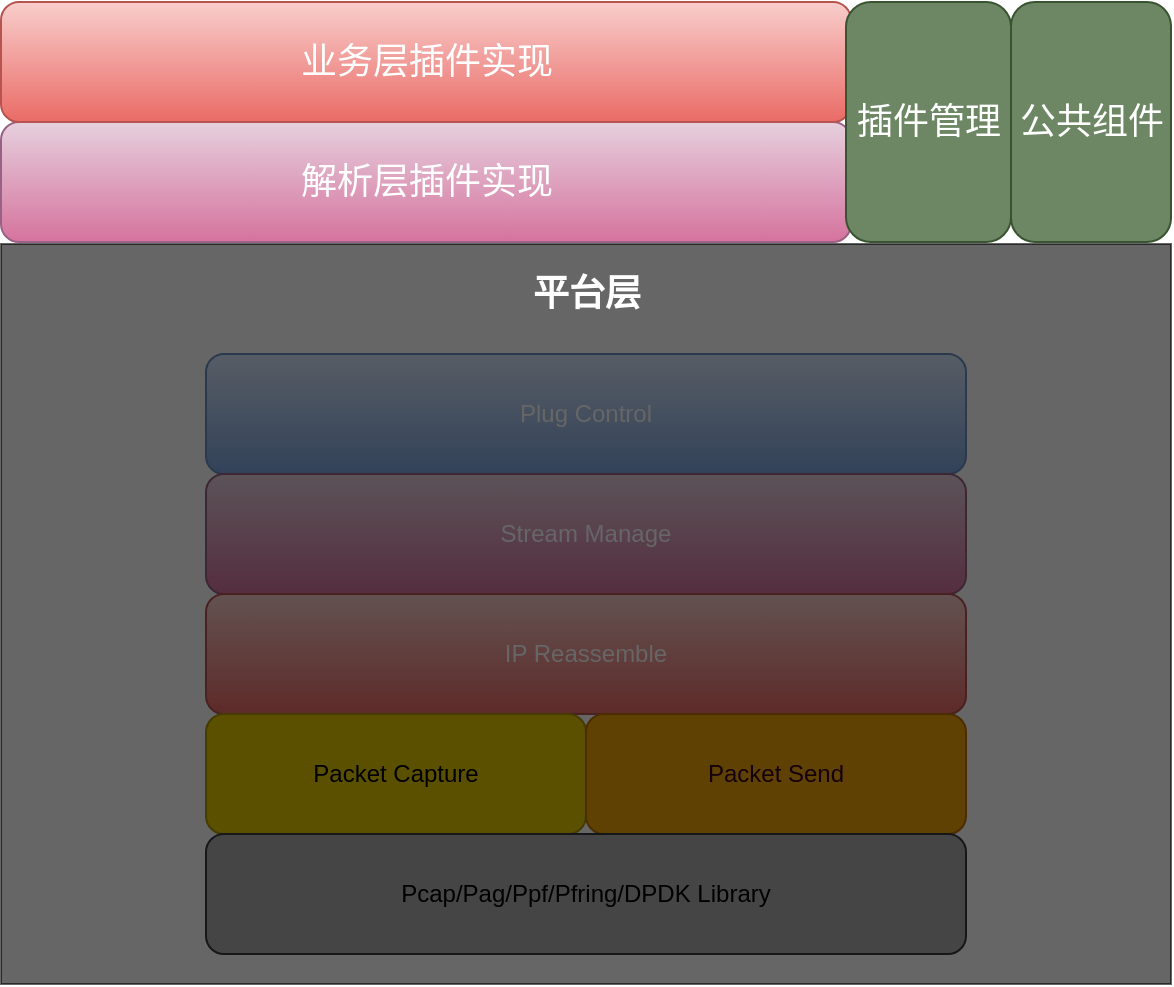 <mxfile version="14.6.11" type="github">
  <diagram id="euWnB4dTJNd61s4yswDy" name="Page-1">
    <mxGraphModel dx="1038" dy="553" grid="1" gridSize="10" guides="1" tooltips="1" connect="1" arrows="1" fold="1" page="1" pageScale="1" pageWidth="827" pageHeight="1169" math="0" shadow="0">
      <root>
        <mxCell id="0" />
        <mxCell id="1" parent="0" />
        <mxCell id="dXHfZ_SxLVNhI_nAk0L0-5" value="&lt;font color=&quot;#ffffff&quot;&gt;Plug Control&lt;/font&gt;" style="rounded=1;whiteSpace=wrap;html=1;fillColor=#dae8fc;strokeColor=#6c8ebf;gradientColor=#7ea6e0;" parent="1" vertex="1">
          <mxGeometry x="210" y="315" width="380" height="60" as="geometry" />
        </mxCell>
        <mxCell id="dXHfZ_SxLVNhI_nAk0L0-6" value="&lt;font color=&quot;#ffffff&quot;&gt;Stream Manage&lt;/font&gt;" style="rounded=1;whiteSpace=wrap;html=1;fillColor=#e6d0de;strokeColor=#996185;gradientColor=#d5739d;" parent="1" vertex="1">
          <mxGeometry x="210" y="375" width="380" height="60" as="geometry" />
        </mxCell>
        <mxCell id="dXHfZ_SxLVNhI_nAk0L0-7" value="&lt;font color=&quot;#ffffff&quot;&gt;IP Reassemble&lt;/font&gt;" style="rounded=1;whiteSpace=wrap;html=1;fillColor=#f8cecc;strokeColor=#b85450;gradientColor=#ea6b66;" parent="1" vertex="1">
          <mxGeometry x="210" y="435" width="380" height="60" as="geometry" />
        </mxCell>
        <mxCell id="dXHfZ_SxLVNhI_nAk0L0-8" value="Packet Capture" style="rounded=1;whiteSpace=wrap;html=1;fillColor=#e3c800;strokeColor=#B09500;fontColor=#000000;" parent="1" vertex="1">
          <mxGeometry x="210" y="495" width="190" height="60" as="geometry" />
        </mxCell>
        <mxCell id="dXHfZ_SxLVNhI_nAk0L0-10" value="&lt;font color=&quot;#33001a&quot;&gt;Packet Send&lt;/font&gt;" style="rounded=1;whiteSpace=wrap;html=1;fillColor=#f0a30a;strokeColor=#BD7000;fontColor=#000000;" parent="1" vertex="1">
          <mxGeometry x="400" y="495" width="190" height="60" as="geometry" />
        </mxCell>
        <mxCell id="dXHfZ_SxLVNhI_nAk0L0-11" value="&lt;font color=&quot;#000000&quot;&gt;Pcap/Pag/Ppf/Pfring/DPDK Library&lt;/font&gt;" style="rounded=1;whiteSpace=wrap;html=1;strokeColor=#36393d;fillColor=#ADADAD;" parent="1" vertex="1">
          <mxGeometry x="210" y="555" width="380" height="60" as="geometry" />
        </mxCell>
        <mxCell id="0rOJCz70GYUaVWOWG3Ax-2" value="" style="rounded=0;whiteSpace=wrap;html=1;opacity=60;fillColor=#000000;" vertex="1" parent="1">
          <mxGeometry x="107.5" y="260" width="585" height="370" as="geometry" />
        </mxCell>
        <mxCell id="0rOJCz70GYUaVWOWG3Ax-3" value="&lt;b&gt;&lt;font style=&quot;font-size: 18px&quot; color=&quot;#ffffff&quot;&gt;平台层&lt;/font&gt;&lt;/b&gt;" style="text;html=1;strokeColor=none;fillColor=none;align=center;verticalAlign=middle;whiteSpace=wrap;rounded=0;opacity=40;" vertex="1" parent="1">
          <mxGeometry x="357.5" y="280" width="85" height="10" as="geometry" />
        </mxCell>
        <mxCell id="0rOJCz70GYUaVWOWG3Ax-6" value="&lt;font color=&quot;#ffffff&quot; style=&quot;font-size: 18px&quot;&gt;解析层插件实现&lt;/font&gt;" style="rounded=1;whiteSpace=wrap;html=1;fillColor=#e6d0de;gradientColor=#d5739d;strokeColor=#996185;" vertex="1" parent="1">
          <mxGeometry x="107.5" y="199" width="425" height="60" as="geometry" />
        </mxCell>
        <mxCell id="0rOJCz70GYUaVWOWG3Ax-7" value="&lt;font color=&quot;#ffffff&quot; style=&quot;font-size: 18px&quot;&gt;业务层插件实现&lt;/font&gt;" style="rounded=1;whiteSpace=wrap;html=1;fillColor=#f8cecc;strokeColor=#b85450;gradientColor=#ea6b66;" vertex="1" parent="1">
          <mxGeometry x="107.5" y="139" width="425" height="60" as="geometry" />
        </mxCell>
        <mxCell id="0rOJCz70GYUaVWOWG3Ax-10" value="&lt;font color=&quot;#ffffff&quot; style=&quot;font-size: 18px&quot;&gt;插件管理&lt;/font&gt;" style="rounded=1;whiteSpace=wrap;html=1;fillColor=#6d8764;direction=south;strokeColor=#3A5431;fontColor=#ffffff;" vertex="1" parent="1">
          <mxGeometry x="530" y="139" width="82.5" height="120" as="geometry" />
        </mxCell>
        <mxCell id="0rOJCz70GYUaVWOWG3Ax-11" value="&lt;font color=&quot;#ffffff&quot; style=&quot;font-size: 18px&quot;&gt;公共组件&lt;/font&gt;" style="rounded=1;whiteSpace=wrap;html=1;fillColor=#6d8764;direction=south;strokeColor=#3A5431;fontColor=#ffffff;" vertex="1" parent="1">
          <mxGeometry x="612.5" y="139" width="80" height="120" as="geometry" />
        </mxCell>
      </root>
    </mxGraphModel>
  </diagram>
</mxfile>
